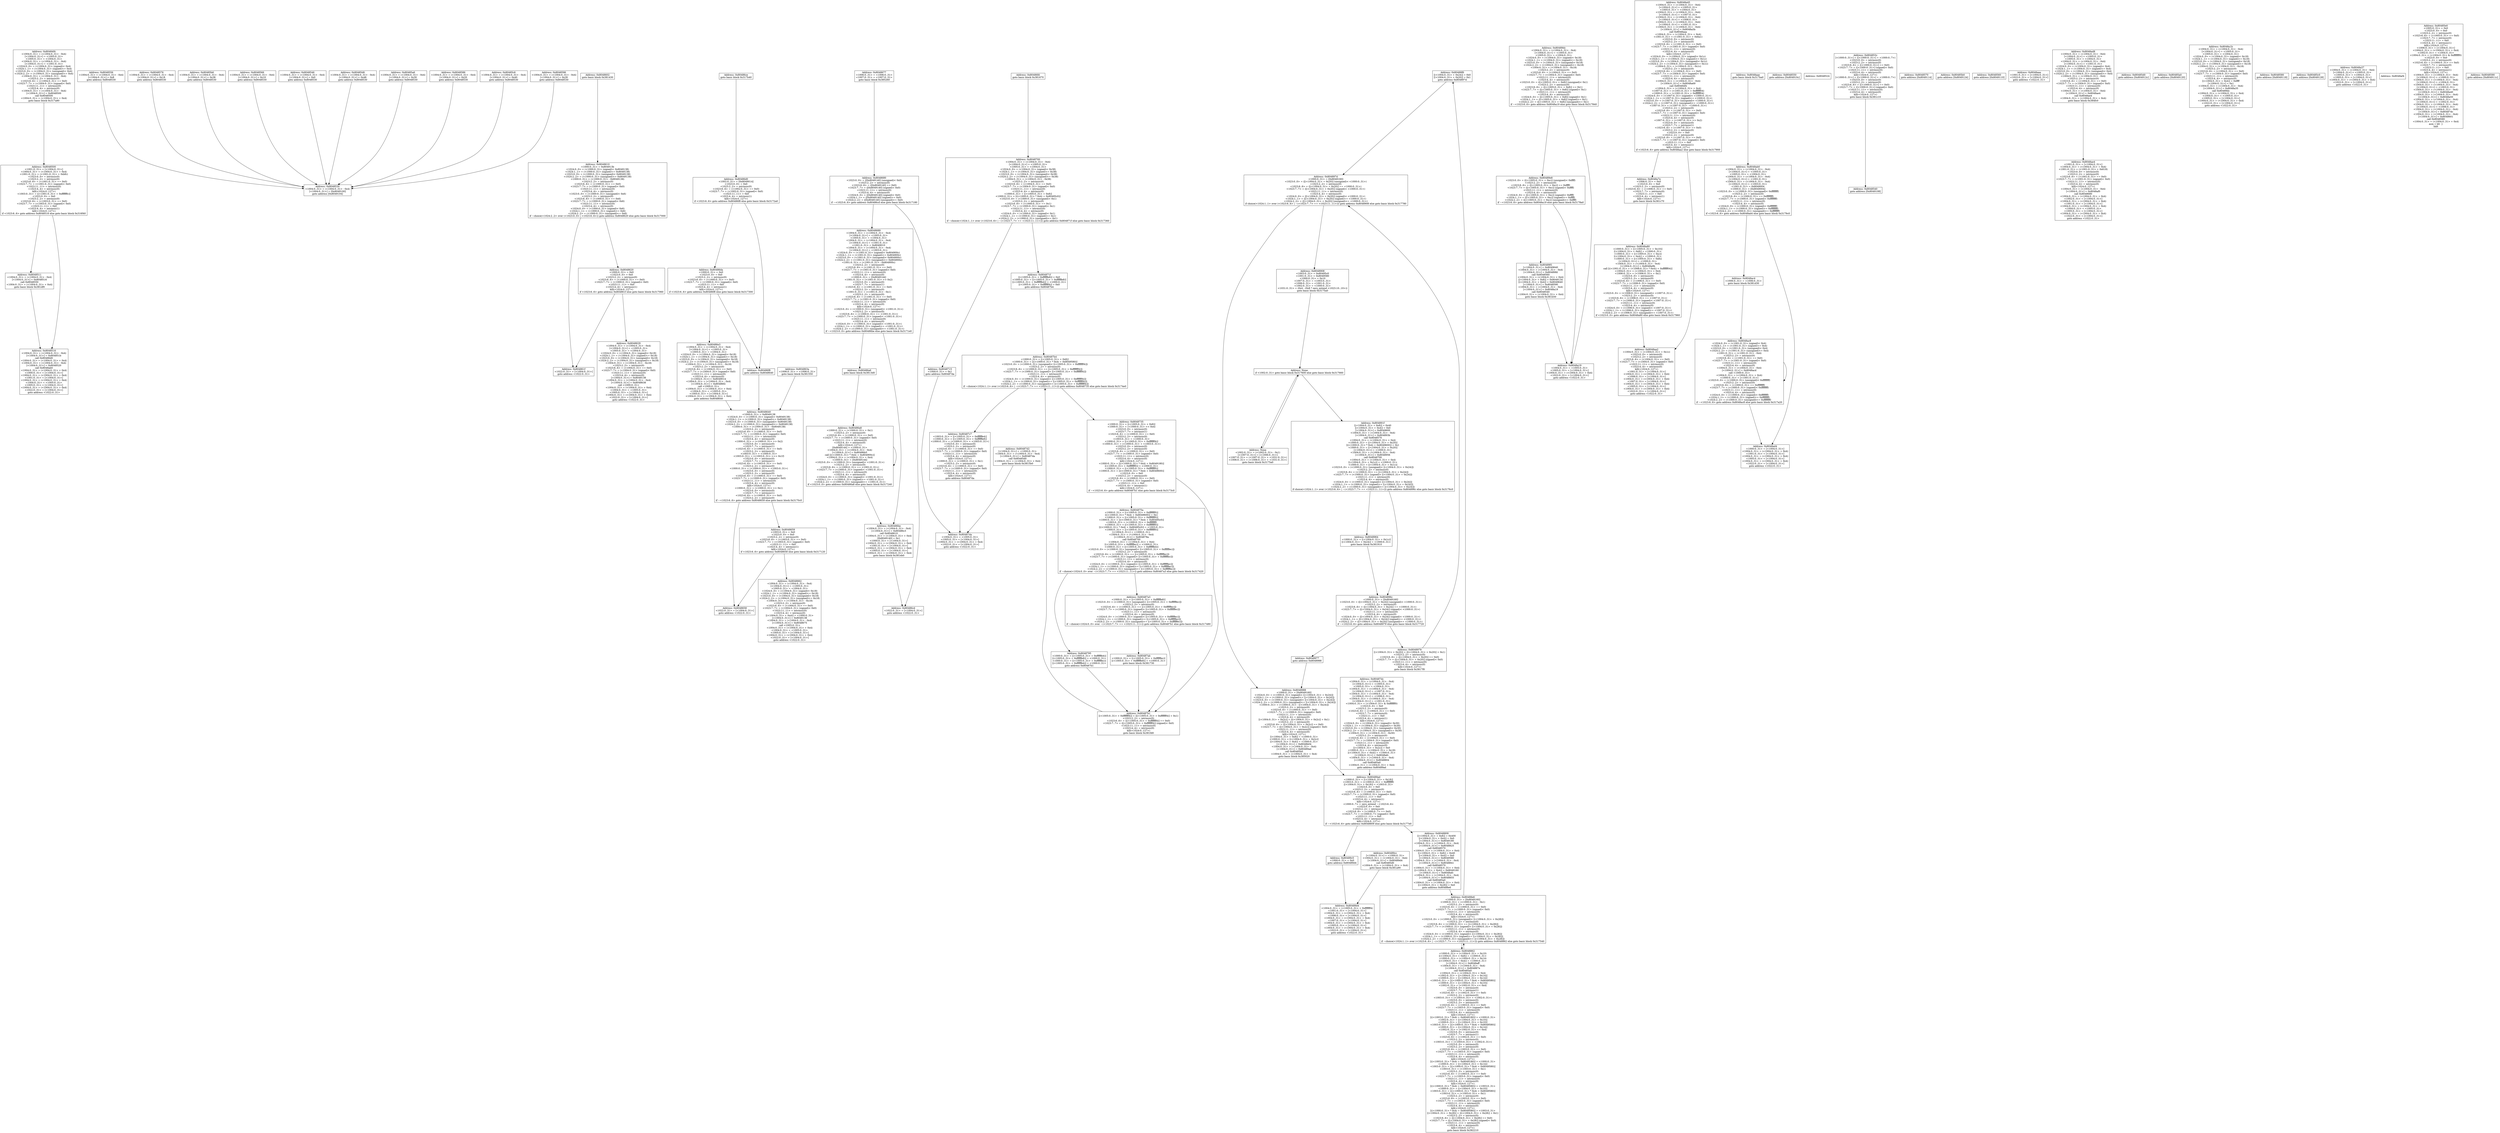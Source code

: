 digraph Program0x32ff00 {
basicBlock0x316ee0 [shape=box,label="Address: 0x80484f4\n<1004:0..31> = (<1004:0..31> - 0x4)\n[<1004:0..31>] = <1005:0..31>\n<1005:0..31> = <1004:0..31>\n<1004:0..31> = (<1004:0..31> - 0x4)\n[<1004:0..31>] = <1001:0..31>\n<1024:0..0> = (<1004:0..31> (signed)< 0x4)\n<1024:1..1> = (<1004:0..31> (signed)<= 0x4)\n<1023:0..0> = (<1004:0..31> (unsigned)< 0x4)\n<1024:2..2> = (<1004:0..31> (unsigned)<= 0x4)\n<1004:0..31> = (<1004:0..31> - 0x4)\n<1023:2..2> = intrinsic(0)\n<1023:6..6> = (<1004:0..31> == 0x0)\n<1023:7..7> = (<1004:0..31> (signed)< 0x0)\n<1023:11..11> = intrinsic(0)\n<1023:4..4> = intrinsic(0)\n<1004:0..31> = (<1004:0..31> - 0x4)\n[<1004:0..31>] = 0x8048500\ncall 0x8048500\n<1004:0..31> = (<1004:0..31> + 0x4)\ngoto basic block 0x317a80\n"];
basicBlock0x316f40 [shape=box,label="Address: 0x8048511\n<1004:0..31> = (<1004:0..31> - 0x4)\n[<1004:0..31>] = 0x8048516\ncall 0x8048550\n<1004:0..31> = (<1004:0..31> + 0x4)\ngoto basic block 0x381df0\n"];
basicBlock0x316fa0 [shape=box,label="Address: 0x8048530\n<1004:0..31> = (<1004:0..31> - 0x4)\n[<1004:0..31>] = [0x8049100]\ngoto address [0x8049104]\n"];
basicBlock0x317000 [shape=box,label="Address: 0x804861f\n<1022:0..31> = [<1004:0..31>]\ngoto address <1022:0..31>\n"];
basicBlock0x317060 [shape=box,label="Address: 0x8048629\n<1004:0..31> = (<1004:0..31> - 0x4)\n[<1004:0..31>] = <1005:0..31>\n<1005:0..31> = <1004:0..31>\n<1024:0..0> = (<1004:0..31> (signed)< 0x18)\n<1024:1..1> = (<1004:0..31> (signed)<= 0x18)\n<1023:0..0> = (<1004:0..31> (unsigned)< 0x18)\n<1024:2..2> = (<1004:0..31> (unsigned)<= 0x18)\n<1004:0..31> = (<1004:0..31> - 0x18)\n<1023:2..2> = intrinsic(0)\n<1023:6..6> = (<1004:0..31> == 0x0)\n<1023:7..7> = (<1004:0..31> (signed)< 0x0)\n<1023:11..11> = intrinsic(0)\n<1023:4..4> = intrinsic(0)\n[<1004:0..31>] = 0x8049138\n<1004:0..31> = (<1004:0..31> - 0x4)\n[<1004:0..31>] = 0x8048638\ncall <1000:0..31>\n<1004:0..31> = (<1004:0..31> + 0x4)\n<1004:0..31> = <1005:0..31>\n<1005:0..31> = [<1004:0..31>]\n<1004:0..31> = (<1004:0..31> + 0x4)\n<1022:0..31> = [<1004:0..31>]\ngoto address <1022:0..31>\n"];
basicBlock0x3170c0 [shape=box,label="Address: 0x8048658\n<1022:0..31> = [<1004:0..31>]\ngoto address <1022:0..31>\n"];
basicBlock0x317120 [shape=box,label="Address: 0x8048662\n<1004:0..31> = (<1004:0..31> - 0x4)\n[<1004:0..31>] = <1005:0..31>\n<1005:0..31> = <1004:0..31>\n<1024:0..0> = (<1004:0..31> (signed)< 0x18)\n<1024:1..1> = (<1004:0..31> (signed)<= 0x18)\n<1023:0..0> = (<1004:0..31> (unsigned)< 0x18)\n<1024:2..2> = (<1004:0..31> (unsigned)<= 0x18)\n<1004:0..31> = (<1004:0..31> - 0x18)\n<1023:2..2> = intrinsic(0)\n<1023:6..6> = (<1004:0..31> == 0x0)\n<1023:7..7> = (<1004:0..31> (signed)< 0x0)\n<1023:11..11> = intrinsic(0)\n<1023:4..4> = intrinsic(0)\n[(<1004:0..31> + 0x4)] = <1000:0..31>\n[<1004:0..31>] = 0x8049138\n<1004:0..31> = (<1004:0..31> - 0x4)\n[<1004:0..31>] = 0x8048675\ncall <1003:0..31>\n<1004:0..31> = (<1004:0..31> + 0x4)\n<1004:0..31> = <1005:0..31>\n<1005:0..31> = [<1004:0..31>]\n<1004:0..31> = (<1004:0..31> + 0x4)\n<1022:0..31> = [<1004:0..31>]\ngoto address <1022:0..31>\n"];
basicBlock0x317180 [shape=box,label="Address: 0x8048689\n<1004:0..31> = (<1004:0..31> - 0x4)\n[<1004:0..31>] = <1005:0..31>\n<1005:0..31> = <1004:0..31>\n<1004:0..31> = (<1004:0..31> - 0x4)\n[<1004:0..31>] = <1001:0..31>\n<1001:0..31> = 0x8049010\n<1004:0..31> = (<1004:0..31> - 0x4)\n[<1004:0..31>] = <1003:0..31>\n<1024:0..0> = (<1001:0..31> (signed)< 0x804900c)\n<1024:1..1> = (<1001:0..31> (signed)<= 0x804900c)\n<1023:0..0> = (<1001:0..31> (unsigned)< 0x804900c)\n<1024:2..2> = (<1001:0..31> (unsigned)<= 0x804900c)\n<1001:0..31> = (<1001:0..31> - 0x804900c)\n<1023:2..2> = intrinsic(0)\n<1023:6..6> = (<1001:0..31> == 0x0)\n<1023:7..7> = (<1001:0..31> (signed)< 0x0)\n<1023:11..11> = intrinsic(0)\n<1023:4..4> = intrinsic(0)\n<1000:0..31> = [0x8049144]\n<1001:0..31> = (<1001:0..31> >> 0x2)\n<1023:0..0> = intrinsic(0)\n<1023:7..7> = intrinsic(1)\n<1023:6..6> = (<1001:0..31> == 0x0)\n<1023:2..2> = intrinsic(0)\n<1001:0..31> = (<1001:0..31> - 0x1)\n<1023:2..2> = intrinsic(0)\n<1023:6..6> = (<1001:0..31> == 0x0)\n<1023:7..7> = (<1001:0..31> (signed)< 0x0)\n<1023:11..11> = intrinsic(0)\n<1023:4..4> = intrinsic(0)\nkill(<1024:0..127>)\n<1023:0..0> = (<1000:0..31> (unsigned)< <1001:0..31>)\n<1023:2..2> = intrinsic(0)\n<1023:6..6> = (<1000:0..31> == <1001:0..31>)\n<1023:7..7> = (<1000:0..31> (signed)< <1001:0..31>)\n<1023:11..11> = intrinsic(0)\n<1023:4..4> = intrinsic(0)\n<1024:0..0> = (<1000:0..31> (signed)< <1001:0..31>)\n<1024:1..1> = (<1000:0..31> (signed)<= <1001:0..31>)\n<1024:2..2> = (<1000:0..31> (unsigned)<= <1001:0..31>)\nif ~<1023:0..0> goto address 0x80486be else goto basic block 0x3171e0\n"];
basicBlock0x3171e0 [shape=box,label="Address: 0x80486a6\ngoto basic block 0x3813d0\n"];
basicBlock0x317240 [shape=box,label="Address: 0x80486be\n<1004:0..31> = (<1004:0..31> - 0x4)\n[<1004:0..31>] = 0x80486c3\ncall 0x8048610\n<1004:0..31> = (<1004:0..31> + 0x4)\n[0x8049140] = 0x1\n<1000:0..31> = [<1004:0..31>]\n<1004:0..31> = (<1004:0..31> + 0x4)\n<1001:0..31> = [<1004:0..31>]\n<1004:0..31> = (<1004:0..31> + 0x4)\n<1005:0..31> = [<1004:0..31>]\n<1004:0..31> = (<1004:0..31> + 0x4)\ngoto basic block 0x381eb0\n"];
basicBlock0x3172a0 [shape=box,label="Address: 0x80486da\n<1000:0..31> = 0x0\n<1023:0..0> = 0x0\n<1023:2..2> = intrinsic(0)\n<1023:6..6> = (<1000:0..31> == 0x0)\n<1023:7..7> = (<1000:0..31> (signed)< 0x0)\n<1023:11..11> = 0x0\n<1023:4..4> = intrinsic(1)\nkill(<1024:0..127>)\nif <1023:6..6> goto address 0x80486f8 else goto basic block 0x317300\n"];
basicBlock0x317300 [shape=box,label="Address: 0x80486e3\n<1004:0..31> = (<1004:0..31> - 0x4)\n[<1004:0..31>] = <1005:0..31>\n<1005:0..31> = <1004:0..31>\n<1024:0..0> = (<1004:0..31> (signed)< 0x18)\n<1024:1..1> = (<1004:0..31> (signed)<= 0x18)\n<1023:0..0> = (<1004:0..31> (unsigned)< 0x18)\n<1024:2..2> = (<1004:0..31> (unsigned)<= 0x18)\n<1004:0..31> = (<1004:0..31> - 0x18)\n<1023:2..2> = intrinsic(0)\n<1023:6..6> = (<1004:0..31> == 0x0)\n<1023:7..7> = (<1004:0..31> (signed)< 0x0)\n<1023:11..11> = intrinsic(0)\n<1023:4..4> = intrinsic(0)\n[<1004:0..31>] = 0x8049014\n<1004:0..31> = (<1004:0..31> - 0x4)\n[<1004:0..31>] = 0x80486f2\ncall <1000:0..31>\n<1004:0..31> = (<1004:0..31> + 0x4)\n<1004:0..31> = <1005:0..31>\n<1005:0..31> = [<1004:0..31>]\n<1004:0..31> = (<1004:0..31> + 0x4)\ngoto address 0x8048640\n"];
basicBlock0x317360 [shape=box,label="Address: 0x8048715\n<1000:0..31> = 0x1\ngoto address 0x80487da\n"];
basicBlock0x3173c0 [shape=box,label="Address: 0x804875a\n<1000:0..31> = [(<1005:0..31> + 0xfffffff0)]\n[((<1000:0..31> * 0x4) + 0x8049600)] = 0x1\n<1000:0..31> = [(<1005:0..31> + 0xfffffff0)]\n<1000:0..31> = [((<1000:0..31> * 0x4) + 0x80495c0)]\n<1003:0..31> = (<1000:0..31> + 0xffffffff)\n<1000:0..31> = [(<1005:0..31> + 0xfffffff0)]\n[((<1000:0..31> * 0x4) + 0x80495c0)] = <1003:0..31>\n<1000:0..31> = [(<1005:0..31> + 0xfffffff0)]\n[<1004:0..31>] = <1000:0..31>\n<1004:0..31> = (<1004:0..31> - 0x4)\n[<1004:0..31>] = 0x804878a\ncall 0x8048700\n<1004:0..31> = (<1004:0..31> + 0x4)\n[(<1005:0..31> + 0xffffffec)] = <1000:0..31>\n<1000:0..31> = [(<1005:0..31> + 0xffffffe4)]\n<1023:0..0> = (<1000:0..31> (unsigned)< [(<1005:0..31> + 0xffffffec)])\n<1023:2..2> = intrinsic(0)\n<1023:6..6> = (<1000:0..31> == [(<1005:0..31> + 0xffffffec)])\n<1023:7..7> = (<1000:0..31> (signed)< [(<1005:0..31> + 0xffffffec)])\n<1023:11..11> = intrinsic(0)\n<1023:4..4> = intrinsic(0)\n<1024:0..0> = (<1000:0..31> (signed)< [(<1005:0..31> + 0xffffffec)])\n<1024:1..1> = (<1000:0..31> (signed)<= [(<1005:0..31> + 0xffffffec)])\n<1024:2..2> = (<1000:0..31> (unsigned)<= [(<1005:0..31> + 0xffffffec)])\nif ~choice(<1024:0..0> over ~(<1023:7..7> == <1023:11..11>)) goto address 0x80487a3 else goto basic block 0x317420\n"];
basicBlock0x317420 [shape=box,label="Address: 0x8048795\n<1000:0..31> = [(<1005:0..31> + 0xffffffe4)]\n[(<1005:0..31> + 0xffffffe8)] = <1000:0..31>\n<1000:0..31> = [(<1005:0..31> + 0xffffffec)]\n[(<1005:0..31> + 0xffffffe4)] = <1000:0..31>\ngoto address 0x80487b1\n"];
basicBlock0x317480 [shape=box,label="Address: 0x80487ab\n<1000:0..31> = [(<1005:0..31> + 0xffffffec)]\n[(<1005:0..31> + 0xffffffe8)] = <1000:0..31>\ngoto basic block 0x381730\n"];
basicBlock0x3174e0 [shape=box,label="Address: 0x80487c7\n<1003:0..31> = [(<1005:0..31> + 0xffffffe4)]\n<1000:0..31> = [(<1005:0..31> + 0xffffffe8)]\n<1000:0..31> = (<1000:0..31> + <1003:0..31>)\n<1023:0..0> = intrinsic(0)\n<1023:2..2> = intrinsic(0)\n<1023:6..6> = (<1000:0..31> == 0x0)\n<1023:7..7> = (<1000:0..31> (signed)< 0x0)\n<1023:11..11> = intrinsic(0)\n<1023:4..4> = intrinsic(0)\nkill(<1024:0..127>)\n<1000:0..31> = (<1000:0..31> + 0x1)\n<1023:2..2> = intrinsic(0)\n<1023:6..6> = (<1000:0..31> == 0x0)\n<1023:7..7> = (<1000:0..31> (signed)< 0x0)\n<1023:11..11> = intrinsic(0)\n<1023:4..4> = intrinsic(0)\nkill(<1024:0..127>)\ngoto address 0x80487da\n"];
basicBlock0x317540 [shape=box,label="Address: 0x80488f6\n[(<1004:0..31> + 0x24)] = 0x0\n[(<1004:0..31> + 0x20)] = 0x1\ngoto address 0x804897d\n"];
basicBlock0x3175a0 [shape=box,label="Address: None\nif <1002:0..31> goto basic block 0x317600 else goto basic block 0x317660\n"];
basicBlock0x317600 [shape=box,label="Address: None\n<1002:0..31> = (<1002:0..31> - 0x1)\n[<1007:0..31>] = [<1006:0..31>]\n<1007:0..31> = (<1007:0..31> + <1031:0..31>)\n<1006:0..31> = (<1006:0..31> + <1031:0..31>)\ngoto basic block 0x3175a0\n"];
basicBlock0x317660 [shape=box,label="Address: 0x804891f\n[(<1004:0..31> + 0x8)] = 0x40\n[(<1004:0..31> + 0x4)] = 0x0\n[<1004:0..31>] = 0x8049600\n<1004:0..31> = (<1004:0..31> - 0x4)\n[<1004:0..31>] = 0x804893b\ncall 0x8048570\n<1004:0..31> = (<1004:0..31> + 0x4)\n<1000:0..31> = [(<1004:0..31> + 0x20)]\n[((<1000:0..31> * 0x4) + 0x8049600)] = 0x1\n<1000:0..31> = [(<1004:0..31> + 0x20)]\n[<1004:0..31>] = <1000:0..31>\n<1004:0..31> = (<1004:0..31> - 0x4)\n[<1004:0..31>] = 0x8048956\ncall 0x8048700\n<1004:0..31> = (<1004:0..31> + 0x4)\n[(<1004:0..31> + 0x1c)] = <1000:0..31>\n<1000:0..31> = [(<1004:0..31> + 0x1c)]\n<1023:0..0> = (<1000:0..31> (unsigned)< [(<1004:0..31> + 0x24)])\n<1023:2..2> = intrinsic(0)\n<1023:6..6> = (<1000:0..31> == [(<1004:0..31> + 0x24)])\n<1023:7..7> = (<1000:0..31> (signed)< [(<1004:0..31> + 0x24)])\n<1023:11..11> = intrinsic(0)\n<1023:4..4> = intrinsic(0)\n<1024:0..0> = (<1000:0..31> (signed)< [(<1004:0..31> + 0x24)])\n<1024:1..1> = (<1000:0..31> (signed)<= [(<1004:0..31> + 0x24)])\n<1024:2..2> = (<1000:0..31> (unsigned)<= [(<1004:0..31> + 0x24)])\nif choice(<1024:1..1> over (<1023:6..6> | ~(<1023:7..7> == <1023:11..11>))) goto address 0x804896c else goto basic block 0x3176c0\n"];
basicBlock0x3176c0 [shape=box,label="Address: 0x8048964\n<1000:0..31> = [(<1004:0..31> + 0x1c)]\n[(<1004:0..31> + 0x24)] = <1000:0..31>\ngoto basic block 0x381910\n"];
basicBlock0x317720 [shape=box,label="Address: 0x8048977\ngoto address 0x8048988\n"];
basicBlock0x317780 [shape=box,label="Address: 0x8048988\n<1000:0..31> = [0x8049160]\n<1024:0..0> = (<1000:0..31> (signed)< [(<1004:0..31> + 0x24)])\n<1024:1..1> = (<1000:0..31> (signed)<= [(<1004:0..31> + 0x24)])\n<1023:0..0> = (<1000:0..31> (unsigned)< [(<1004:0..31> + 0x24)])\n<1024:2..2> = (<1000:0..31> (unsigned)<= [(<1004:0..31> + 0x24)])\n<1000:0..31> = (<1000:0..31> - [(<1004:0..31> + 0x24)])\n<1023:2..2> = intrinsic(0)\n<1023:6..6> = (<1000:0..31> == 0x0)\n<1023:7..7> = (<1000:0..31> (signed)< 0x0)\n<1023:11..11> = intrinsic(0)\n<1023:4..4> = intrinsic(0)\n[(<1004:0..31> + 0x2c)] = ([(<1004:0..31> + 0x2c)] + 0x1)\n<1023:2..2> = intrinsic(0)\n<1023:6..6> = ([(<1004:0..31> + 0x2c)] == 0x0)\n<1023:7..7> = ([(<1004:0..31> + 0x2c)] (signed)< 0x0)\n<1023:11..11> = intrinsic(0)\n<1023:4..4> = intrinsic(0)\nkill(<1024:0..127>)\n[(<1004:0..31> + 0x8)] = <1000:0..31>\n<1000:0..31> = [(<1004:0..31> + 0x2c)]\n[(<1004:0..31> + 0x4)] = <1000:0..31>\n[<1004:0..31>] = 0x8048b04\n<1004:0..31> = (<1004:0..31> - 0x4)\n[<1004:0..31>] = 0x80489ad\ncall 0x80485b0\n<1004:0..31> = (<1004:0..31> + 0x4)\ngoto basic block 0x385020\n"];
basicBlock0x3177e0 [shape=box,label="Address: 0x80489c5\n<1000:0..31> = 0x0\ngoto address 0x80489d4\n"];
basicBlock0x317840 [shape=box,label="Address: 0x80489e8\n<1023:0..0> = ([(<1005:0..31> + 0xc)] (unsigned)< 0xffff)\n<1023:2..2> = intrinsic(0)\n<1023:6..6> = ([(<1005:0..31> + 0xc)] == 0xffff)\n<1023:7..7> = ([(<1005:0..31> + 0xc)] (signed)< 0xffff)\n<1023:11..11> = intrinsic(0)\n<1023:4..4> = intrinsic(0)\n<1024:0..0> = ([(<1005:0..31> + 0xc)] (signed)< 0xffff)\n<1024:1..1> = ([(<1005:0..31> + 0xc)] (signed)<= 0xffff)\n<1024:2..2> = ([(<1005:0..31> + 0xc)] (unsigned)<= 0xffff)\nif ~<1023:6..6> goto address 0x8048a19 else goto basic block 0x3178a0\n"];
basicBlock0x3178a0 [shape=box,label="Address: 0x80489f1\n[<1004:0..31>] = 0x8049640\n<1004:0..31> = (<1004:0..31> - 0x4)\n[<1004:0..31>] = 0x80489fd\ncall 0x8048560\n<1004:0..31> = (<1004:0..31> + 0x4)\n[(<1004:0..31> + 0x8)] = 0x8049134\n[(<1004:0..31> + 0x4)] = 0x8049640\n[<1004:0..31>] = 0x8048590\n<1004:0..31> = (<1004:0..31> - 0x4)\n[<1004:0..31>] = 0x8048a19\ncall 0x8048540\n<1004:0..31> = (<1004:0..31> + 0x4)\ngoto basic block 0x381b50\n"];
basicBlock0x317900 [shape=box,label="Address: 0x8048a7e\n<1006:0..31> = 0x0\n<1023:0..0> = 0x0\n<1023:2..2> = intrinsic(0)\n<1023:6..6> = (<1006:0..31> == 0x0)\n<1023:7..7> = intrinsic(0)\n<1023:11..11> = 0x0\n<1023:4..4> = intrinsic(1)\nkill(<1024:0..127>)\ngoto basic block 0x381c70\n"];
basicBlock0x317960 [shape=box,label="Address: 0x8048aa2\n<1004:0..31> = (<1004:0..31> + 0x1c)\n<1023:0..0> = intrinsic(0)\n<1023:2..2> = intrinsic(0)\n<1023:6..6> = (<1004:0..31> == 0x0)\n<1023:7..7> = (<1004:0..31> (signed)< 0x0)\n<1023:11..11> = intrinsic(0)\n<1023:4..4> = intrinsic(0)\nkill(<1024:0..127>)\n<1001:0..31> = [<1004:0..31>]\n<1004:0..31> = (<1004:0..31> + 0x4)\n<1006:0..31> = [<1004:0..31>]\n<1004:0..31> = (<1004:0..31> + 0x4)\n<1007:0..31> = [<1004:0..31>]\n<1004:0..31> = (<1004:0..31> + 0x4)\n<1005:0..31> = [<1004:0..31>]\n<1004:0..31> = (<1004:0..31> + 0x4)\n<1022:0..31> = [<1004:0..31>]\ngoto address <1022:0..31>\n"];
basicBlock0x3179c0 [shape=box,label="Address: 0x8048ac4\n<1006:0..31> = <1006:0..31>\ngoto basic block 0x381d30\n"];
basicBlock0x317a20 [shape=box,label="Address: 0x8048ad4\n<1000:0..31> = [<1004:0..31>]\n<1004:0..31> = (<1004:0..31> + 0x4)\n<1001:0..31> = [<1004:0..31>]\n<1004:0..31> = (<1004:0..31> + 0x4)\n<1005:0..31> = [<1004:0..31>]\n<1004:0..31> = (<1004:0..31> + 0x4)\n<1022:0..31> = [<1004:0..31>]\ngoto address <1022:0..31>\n"];
basicBlock0x317a80 [shape=box,label="Address: 0x8048500\n<1001:0..31> = [<1004:0..31>]\n<1004:0..31> = (<1004:0..31> + 0x4)\n<1001:0..31> = (<1001:0..31> + 0xbfc)\n<1023:0..0> = intrinsic(0)\n<1023:2..2> = intrinsic(0)\n<1023:6..6> = (<1001:0..31> == 0x0)\n<1023:7..7> = (<1001:0..31> (signed)< 0x0)\n<1023:11..11> = intrinsic(0)\n<1023:4..4> = intrinsic(0)\nkill(<1024:0..127>)\n<1003:0..31> = [(<1001:0..31> + 0xfffffffc)]\n<1023:0..0> = 0x0\n<1023:2..2> = intrinsic(0)\n<1023:6..6> = (<1003:0..31> == 0x0)\n<1023:7..7> = (<1003:0..31> (signed)< 0x0)\n<1023:11..11> = 0x0\n<1023:4..4> = intrinsic(1)\nkill(<1024:0..127>)\nif <1023:6..6> goto address 0x8048516 else goto basic block 0x316f40\n"];
basicBlock0x317ae0 [shape=box,label="Address: 0x8048550\ngoto address [0x804910c]\n"];
basicBlock0x317b40 [shape=box,label="Address: 0x80486d0\n<1002:0..31> = [0x8049014]\n<1023:0..0> = 0x0\n<1023:2..2> = intrinsic(0)\n<1023:6..6> = (<1002:0..31> == 0x0)\n<1023:7..7> = (<1002:0..31> (signed)< 0x0)\n<1023:11..11> = 0x0\n<1023:4..4> = intrinsic(1)\nkill(<1024:0..127>)\nif <1023:6..6> goto address 0x80486f8 else goto basic block 0x3172a0\n"];
basicBlock0x317ba0 [shape=box,label="Address: 0x8048ab0\n<1004:0..31> = (<1004:0..31> - 0x4)\n[<1004:0..31>] = <1005:0..31>\n<1005:0..31> = <1004:0..31>\n<1004:0..31> = (<1004:0..31> - 0x4)\n[<1004:0..31>] = <1001:0..31>\n<1004:0..31> = (<1004:0..31> - 0x4)\n[<1004:0..31>] = <1003:0..31>\n<1001:0..31> = 0x8049004\n<1000:0..31> = [0x8049004]\n<1023:0..0> = (<1000:0..31> (unsigned)< 0xffffffff)\n<1023:2..2> = intrinsic(0)\n<1023:6..6> = (<1000:0..31> == 0xffffffff)\n<1023:7..7> = (<1000:0..31> (signed)< 0xffffffff)\n<1023:11..11> = intrinsic(0)\n<1023:4..4> = intrinsic(0)\n<1024:0..0> = (<1000:0..31> (signed)< 0xffffffff)\n<1024:1..1> = (<1000:0..31> (signed)<= 0xffffffff)\n<1024:2..2> = (<1000:0..31> (unsigned)<= 0xffffffff)\nif <1023:6..6> goto address 0x8048ad4 else goto basic block 0x3179c0\n"];
basicBlock0x317c00 [shape=box,label="Address: 0x8048524\n"];
basicBlock0x317c60 [shape=box,label="Address: 0x804853c\n[<1000:0..31>] = ([<1000:0..31>] + <1000:0..7>)\n<1023:0..0> = intrinsic(0)\n<1023:2..2> = intrinsic(0)\n<1023:6..6> = ([<1000:0..31>] == 0x0)\n<1023:7..7> = ([<1000:0..31>] (signed)< 0x0)\n<1023:11..11> = intrinsic(0)\n<1023:4..4> = intrinsic(0)\nkill(<1024:0..127>)\n[<1000:0..31>] = ([<1000:0..31>] + <1000:0..7>)\n<1023:0..0> = intrinsic(0)\n<1023:2..2> = intrinsic(0)\n<1023:6..6> = ([<1000:0..31>] == 0x0)\n<1023:7..7> = ([<1000:0..31>] (signed)< 0x0)\n<1023:11..11> = intrinsic(0)\n<1023:4..4> = intrinsic(0)\nkill(<1024:0..127>)\ngoto basic block 0x381c10\n"];
basicBlock0x317cc0 [shape=box,label="Address: 0x8048620\n<1000:0..31> = 0x0\n<1023:0..0> = 0x0\n<1023:2..2> = intrinsic(0)\n<1023:6..6> = (<1000:0..31> == 0x0)\n<1023:7..7> = (<1000:0..31> (signed)< 0x0)\n<1023:11..11> = 0x0\n<1023:4..4> = intrinsic(1)\nkill(<1024:0..127>)\nif <1023:6..6> goto address 0x804861f else goto basic block 0x317060\n"];
basicBlock0x317d20 [shape=box,label="Address: 0x804863a\n<1006:0..31> = <1006:0..31>\ngoto basic block 0x381550\n"];
basicBlock0x317d80 [shape=box,label="Address: 0x8048659\n<1003:0..31> = 0x0\n<1023:0..0> = 0x0\n<1023:2..2> = intrinsic(0)\n<1023:6..6> = (<1003:0..31> == 0x0)\n<1023:7..7> = (<1003:0..31> (signed)< 0x0)\n<1023:11..11> = 0x0\n<1023:4..4> = intrinsic(1)\nkill(<1024:0..127>)\nif <1023:6..6> goto address 0x8048658 else goto basic block 0x317120\n"];
basicBlock0x381370 [shape=box,label="Address: 0x8048677\n<1006:0..31> = <1006:0..31>\n<1007:0..31> = <1007:0..31>\ngoto basic block 0x385260\n"];
basicBlock0x3813d0 [shape=box,label="Address: 0x80486a8\n<1000:0..31> = (<1000:0..31> + 0x1)\n<1023:2..2> = intrinsic(0)\n<1023:6..6> = (<1000:0..31> == 0x0)\n<1023:7..7> = (<1000:0..31> (signed)< 0x0)\n<1023:11..11> = intrinsic(0)\n<1023:4..4> = intrinsic(0)\nkill(<1024:0..127>)\n[0x8049144] = <1000:0..31>\n<1004:0..31> = (<1004:0..31> - 0x4)\n[<1004:0..31>] = 0x80486b5\ncall [((<1000:0..31> * 0x4) + 0x804900c)]\n<1004:0..31> = (<1004:0..31> + 0x4)\n<1000:0..31> = [0x8049144]\n<1023:0..0> = (<1000:0..31> (unsigned)< <1001:0..31>)\n<1023:2..2> = intrinsic(0)\n<1023:6..6> = (<1000:0..31> == <1001:0..31>)\n<1023:7..7> = (<1000:0..31> (signed)< <1001:0..31>)\n<1023:11..11> = intrinsic(0)\n<1023:4..4> = intrinsic(0)\n<1024:0..0> = (<1000:0..31> (signed)< <1001:0..31>)\n<1024:1..1> = (<1000:0..31> (signed)<= <1001:0..31>)\n<1024:2..2> = (<1000:0..31> (unsigned)<= <1001:0..31>)\nif <1023:0..0> goto address 0x80486a8 else goto basic block 0x317240\n"];
basicBlock0x381430 [shape=box,label="Address: 0x8048610\n<1000:0..31> = 0x804913b\n<1024:0..0> = (<1000:0..31> (signed)< 0x8049138)\n<1024:1..1> = (<1000:0..31> (signed)<= 0x8049138)\n<1023:0..0> = (<1000:0..31> (unsigned)< 0x8049138)\n<1024:2..2> = (<1000:0..31> (unsigned)<= 0x8049138)\n<1000:0..31> = (<1000:0..31> - 0x8049138)\n<1023:2..2> = intrinsic(0)\n<1023:6..6> = (<1000:0..31> == 0x0)\n<1023:7..7> = (<1000:0..31> (signed)< 0x0)\n<1023:11..11> = intrinsic(0)\n<1023:4..4> = intrinsic(0)\n<1023:0..0> = (<1000:0..31> (unsigned)< 0x6)\n<1023:2..2> = intrinsic(0)\n<1023:6..6> = (<1000:0..31> == 0x6)\n<1023:7..7> = (<1000:0..31> (signed)< 0x6)\n<1023:11..11> = intrinsic(0)\n<1023:4..4> = intrinsic(0)\n<1024:0..0> = (<1000:0..31> (signed)< 0x6)\n<1024:1..1> = (<1000:0..31> (signed)<= 0x6)\n<1024:2..2> = (<1000:0..31> (unsigned)<= 0x6)\nif ~choice(<1024:2..2> over (<1023:0..0> | <1023:6..6>)) goto address 0x8048620 else goto basic block 0x317000\n"];
basicBlock0x381490 [shape=box,label="Address: 0x80486ce\ngoto basic block 0x317b40\n"];
basicBlock0x3814f0 [shape=box,label="Address: 0x80486f8\ngoto address 0x8048640\n"];
basicBlock0x381550 [shape=box,label="Address: 0x8048640\n<1000:0..31> = 0x8049138\n<1024:0..0> = (<1000:0..31> (signed)< 0x8049138)\n<1024:1..1> = (<1000:0..31> (signed)<= 0x8049138)\n<1023:0..0> = (<1000:0..31> (unsigned)< 0x8049138)\n<1024:2..2> = (<1000:0..31> (unsigned)<= 0x8049138)\n<1000:0..31> = (<1000:0..31> - 0x8049138)\n<1023:2..2> = intrinsic(0)\n<1023:6..6> = (<1000:0..31> == 0x0)\n<1023:7..7> = (<1000:0..31> (signed)< 0x0)\n<1023:11..11> = intrinsic(0)\n<1023:4..4> = intrinsic(0)\n<1000:0..31> = (<1000:0..31> >> 0x2)\n<1023:0..0> = intrinsic(0)\n<1023:7..7> = intrinsic(1)\n<1023:6..6> = (<1000:0..31> == 0x0)\n<1023:2..2> = intrinsic(0)\n<1003:0..31> = <1000:0..31>\n<1003:0..31> = (<1003:0..31> >>> 0x1f)\n<1023:0..0> = intrinsic(0)\n<1023:7..7> = intrinsic(1)\n<1023:6..6> = (<1003:0..31> == 0x0)\n<1023:2..2> = intrinsic(0)\n<1000:0..31> = (<1000:0..31> + <1003:0..31>)\n<1023:0..0> = intrinsic(0)\n<1023:2..2> = intrinsic(0)\n<1023:6..6> = (<1000:0..31> == 0x0)\n<1023:7..7> = (<1000:0..31> (signed)< 0x0)\n<1023:11..11> = intrinsic(0)\n<1023:4..4> = intrinsic(0)\nkill(<1024:0..127>)\n<1000:0..31> = (<1000:0..31> >> 0x1)\n<1023:0..0> = intrinsic(0)\n<1023:7..7> = intrinsic(1)\n<1023:6..6> = (<1000:0..31> == 0x0)\n<1023:2..2> = intrinsic(0)\nif ~<1023:6..6> goto address 0x8048659 else goto basic block 0x3170c0\n"];
basicBlock0x3815b0 [shape=box,label="Address: 0x80487da\n<1004:0..31> = <1005:0..31>\n<1005:0..31> = [<1004:0..31>]\n<1004:0..31> = (<1004:0..31> + 0x4)\n<1022:0..31> = [<1004:0..31>]\ngoto address <1022:0..31>\n"];
basicBlock0x381610 [shape=box,label="Address: 0x804871f\n[(<1005:0..31> + 0xffffffe8)] = 0x0\n<1000:0..31> = [(<1005:0..31> + 0xffffffe8)]\n[(<1005:0..31> + 0xffffffe4)] = <1000:0..31>\n[(<1005:0..31> + 0xfffffff4)] = 0x0\ngoto address 0x80487b4\n"];
basicBlock0x381670 [shape=box,label="Address: 0x8048700\n<1004:0..31> = (<1004:0..31> - 0x4)\n[<1004:0..31>] = <1005:0..31>\n<1005:0..31> = <1004:0..31>\n<1024:0..0> = (<1004:0..31> (signed)< 0x38)\n<1024:1..1> = (<1004:0..31> (signed)<= 0x38)\n<1023:0..0> = (<1004:0..31> (unsigned)< 0x38)\n<1024:2..2> = (<1004:0..31> (unsigned)<= 0x38)\n<1004:0..31> = (<1004:0..31> - 0x38)\n<1023:2..2> = intrinsic(0)\n<1023:6..6> = (<1004:0..31> == 0x0)\n<1023:7..7> = (<1004:0..31> (signed)< 0x0)\n<1023:11..11> = intrinsic(0)\n<1023:4..4> = intrinsic(0)\n<1000:0..31> = [(<1005:0..31> + 0x8)]\n<1000:0..31> = [((<1000:0..31> * 0x4) + 0x80495c0)]\n<1023:0..0> = (<1000:0..31> (unsigned)< 0x1)\n<1023:2..2> = intrinsic(0)\n<1023:6..6> = (<1000:0..31> == 0x1)\n<1023:7..7> = (<1000:0..31> (signed)< 0x1)\n<1023:11..11> = intrinsic(0)\n<1023:4..4> = intrinsic(0)\n<1024:0..0> = (<1000:0..31> (signed)< 0x1)\n<1024:1..1> = (<1000:0..31> (signed)<= 0x1)\n<1024:2..2> = (<1000:0..31> (unsigned)<= 0x1)\nif ~choice(<1024:1..1> over (<1023:6..6> | ~(<1023:7..7> == <1023:11..11>))) goto address 0x804871f else goto basic block 0x317360\n"];
basicBlock0x3816d0 [shape=box,label="Address: 0x80487a3\n<1000:0..31> = [(<1005:0..31> + 0xffffffe8)]\n<1023:0..0> = (<1000:0..31> (unsigned)< [(<1005:0..31> + 0xffffffec)])\n<1023:2..2> = intrinsic(0)\n<1023:6..6> = (<1000:0..31> == [(<1005:0..31> + 0xffffffec)])\n<1023:7..7> = (<1000:0..31> (signed)< [(<1005:0..31> + 0xffffffec)])\n<1023:11..11> = intrinsic(0)\n<1023:4..4> = intrinsic(0)\n<1024:0..0> = (<1000:0..31> (signed)< [(<1005:0..31> + 0xffffffec)])\n<1024:1..1> = (<1000:0..31> (signed)<= [(<1005:0..31> + 0xffffffec)])\n<1024:2..2> = (<1000:0..31> (unsigned)<= [(<1005:0..31> + 0xffffffec)])\nif ~choice(<1024:0..0> over ~(<1023:7..7> == <1023:11..11>)) goto address 0x80487b1 else goto basic block 0x317480\n"];
basicBlock0x381730 [shape=box,label="Address: 0x80487b1\n[(<1005:0..31> + 0xfffffff4)] = ([(<1005:0..31> + 0xfffffff4)] + 0x1)\n<1023:2..2> = intrinsic(0)\n<1023:6..6> = ([(<1005:0..31> + 0xfffffff4)] == 0x0)\n<1023:7..7> = ([(<1005:0..31> + 0xfffffff4)] (signed)< 0x0)\n<1023:11..11> = intrinsic(0)\n<1023:4..4> = intrinsic(0)\nkill(<1024:0..127>)\ngoto basic block 0x381fd0\n"];
basicBlock0x381790 [shape=box,label="Address: 0x80487d2\n[<1004:0..31>] = <1000:0..31>\n<1004:0..31> = (<1004:0..31> - 0x4)\n[<1004:0..31>] = 0x80487da\ncall 0x80485d0\n<1004:0..31> = (<1004:0..31> + 0x4)\ngoto basic block 0x3815b0\n"];
basicBlock0x3817f0 [shape=box,label="Address: 0x804897d\n<1000:0..31> = [0x8049160]\n<1023:0..0> = ([(<1004:0..31> + 0x20)] (unsigned)< <1000:0..31>)\n<1023:2..2> = intrinsic(0)\n<1023:6..6> = ([(<1004:0..31> + 0x20)] == <1000:0..31>)\n<1023:7..7> = ([(<1004:0..31> + 0x20)] (signed)< <1000:0..31>)\n<1023:11..11> = intrinsic(0)\n<1023:4..4> = intrinsic(0)\n<1024:0..0> = ([(<1004:0..31> + 0x20)] (signed)< <1000:0..31>)\n<1024:1..1> = ([(<1004:0..31> + 0x20)] (signed)<= <1000:0..31>)\n<1024:2..2> = ([(<1004:0..31> + 0x20)] (unsigned)<= <1000:0..31>)\nif choice(<1024:1..1> over (<1023:6..6> | ~(<1023:7..7> == <1023:11..11>))) goto address 0x8048908 else goto basic block 0x317780\n"];
basicBlock0x381850 [shape=box,label="Address: 0x8048908\n<1003:0..31> = 0x80495c0\n<1001:0..31> = 0x8049580\n<1000:0..31> = 0x10\n<1007:0..31> = <1003:0..31>\n<1006:0..31> = <1001:0..31>\n<1002:0..31> = <1000:0..31>\n<1031:0..31> = (0x4 - (0x8 * zero_extend <1023:10..10>))\ngoto basic block 0x3175a0\n"];
basicBlock0x3818b0 [shape=box,label="Address: 0x8048570\ngoto address [0x8049114]\n"];
basicBlock0x381910 [shape=box,label="Address: 0x804896c\n<1000:0..31> = [0x8049160]\n<1023:0..0> = ([(<1004:0..31> + 0x24)] (unsigned)< <1000:0..31>)\n<1023:2..2> = intrinsic(0)\n<1023:6..6> = ([(<1004:0..31> + 0x24)] == <1000:0..31>)\n<1023:7..7> = ([(<1004:0..31> + 0x24)] (signed)< <1000:0..31>)\n<1023:11..11> = intrinsic(0)\n<1023:4..4> = intrinsic(0)\n<1024:0..0> = ([(<1004:0..31> + 0x24)] (signed)< <1000:0..31>)\n<1024:1..1> = ([(<1004:0..31> + 0x24)] (signed)<= <1000:0..31>)\n<1024:2..2> = ([(<1004:0..31> + 0x24)] (unsigned)<= <1000:0..31>)\nif ~<1023:6..6> goto address 0x8048979 else goto basic block 0x317720\n"];
basicBlock0x381970 [shape=box,label="Address: 0x8048979\n[(<1004:0..31> + 0x20)] = ([(<1004:0..31> + 0x20)] + 0x1)\n<1023:2..2> = intrinsic(0)\n<1023:6..6> = ([(<1004:0..31> + 0x20)] == 0x0)\n<1023:7..7> = ([(<1004:0..31> + 0x20)] (signed)< 0x0)\n<1023:11..11> = intrinsic(0)\n<1023:4..4> = intrinsic(0)\nkill(<1024:0..127>)\ngoto basic block 0x3817f0\n"];
basicBlock0x3819d0 [shape=box,label="Address: 0x80485b0\ngoto address [0x8049124]\n"];
basicBlock0x381a30 [shape=box,label="Address: 0x8048809\n[(<1004:0..31> + 0x8)] = 0x400\n[(<1004:0..31> + 0x4)] = 0x0\n[<1004:0..31>] = 0x8049180\n<1004:0..31> = (<1004:0..31> - 0x4)\n[<1004:0..31>] = 0x8048825\ncall 0x8048570\n<1004:0..31> = (<1004:0..31> + 0x4)\n[(<1004:0..31> + 0x8)] = 0x40\n[(<1004:0..31> + 0x4)] = 0x0\n[<1004:0..31>] = 0x8049580\n<1004:0..31> = (<1004:0..31> - 0x4)\n[<1004:0..31>] = 0x8048841\ncall 0x8048570\n<1004:0..31> = (<1004:0..31> + 0x4)\n[(<1004:0..31> + 0x4)] = 0x8049160\n[<1004:0..31>] = 0x8048afc\n<1004:0..31> = (<1004:0..31> - 0x4)\n[<1004:0..31>] = 0x8048855\ncall 0x80485a0\n<1004:0..31> = (<1004:0..31> + 0x4)\n[(<1004:0..31> + 0x28)] = 0x0\ngoto address 0x80488e6\n"];
basicBlock0x381a90 [shape=box,label="Address: 0x80489d4\n<1004:0..31> = (<1005:0..31> + 0xfffffff4)\n<1001:0..31> = [<1004:0..31>]\n<1004:0..31> = (<1004:0..31> + 0x4)\n<1006:0..31> = [<1004:0..31>]\n<1004:0..31> = (<1004:0..31> + 0x4)\n<1007:0..31> = [<1004:0..31>]\n<1004:0..31> = (<1004:0..31> + 0x4)\n<1005:0..31> = [<1004:0..31>]\n<1004:0..31> = (<1004:0..31> + 0x4)\n<1022:0..31> = [<1004:0..31>]\ngoto address <1022:0..31>\n"];
basicBlock0x381af0 [shape=box,label="Address: 0x80489cc\n[<1004:0..31>] = <1000:0..31>\n<1004:0..31> = (<1004:0..31> - 0x4)\n[<1004:0..31>] = 0x80489d4\ncall 0x80485d0\n<1004:0..31> = (<1004:0..31> + 0x4)\ngoto basic block 0x381a90\n"];
basicBlock0x381b50 [shape=box,label="Address: 0x8048a19\n<1004:0..31> = <1005:0..31>\n<1005:0..31> = [<1004:0..31>]\n<1004:0..31> = (<1004:0..31> + 0x4)\n<1022:0..31> = [<1004:0..31>]\ngoto address <1022:0..31>\n"];
basicBlock0x381bb0 [shape=box,label="Address: 0x8048560\ngoto address [0x8049110]\n"];
basicBlock0x381c10 [shape=box,label="Address: 0x8048540\ngoto address [0x8049108]\n"];
basicBlock0x381c70 [shape=box,label="Address: 0x8048a80\n<1000:0..31> = [(<1005:0..31> + 0x10)]\n[(<1004:0..31> + 0x8)] = <1000:0..31>\n<1000:0..31> = [(<1005:0..31> + 0xc)]\n[(<1004:0..31> + 0x4)] = <1000:0..31>\n<1000:0..31> = [(<1005:0..31> + 0x8)]\n[<1004:0..31>] = <1000:0..31>\n<1004:0..31> = (<1004:0..31> - 0x4)\n[<1004:0..31>] = 0x8048a9b\ncall [((<1001:0..31> + (<1006:0..31> * 0x4)) + 0xffffff04)]\n<1004:0..31> = (<1004:0..31> + 0x4)\n<1006:0..31> = (<1006:0..31> + 0x1)\n<1023:0..0> = intrinsic(0)\n<1023:2..2> = intrinsic(0)\n<1023:6..6> = (<1006:0..31> == 0x0)\n<1023:7..7> = (<1006:0..31> (signed)< 0x0)\n<1023:11..11> = intrinsic(0)\n<1023:4..4> = intrinsic(0)\nkill(<1024:0..127>)\n<1023:0..0> = (<1006:0..31> (unsigned)< <1007:0..31>)\n<1023:2..2> = intrinsic(0)\n<1023:6..6> = (<1006:0..31> == <1007:0..31>)\n<1023:7..7> = (<1006:0..31> (signed)< <1007:0..31>)\n<1023:11..11> = intrinsic(0)\n<1023:4..4> = intrinsic(0)\n<1024:0..0> = (<1006:0..31> (signed)< <1007:0..31>)\n<1024:1..1> = (<1006:0..31> (signed)<= <1007:0..31>)\n<1024:2..2> = (<1006:0..31> (unsigned)<= <1007:0..31>)\nif <1023:0..0> goto address 0x8048a80 else goto basic block 0x317960\n"];
basicBlock0x381cd0 [shape=box,label="Address: 0x8048aaa\n<1001:0..31> = [<1004:0..31>]\n<1022:0..31> = [<1004:0..31>]\ngoto address <1022:0..31>\n"];
basicBlock0x381d30 [shape=box,label="Address: 0x8048ac8\n<1024:0..0> = (<1001:0..31> (signed)< 0x4)\n<1024:1..1> = (<1001:0..31> (signed)<= 0x4)\n<1023:0..0> = (<1001:0..31> (unsigned)< 0x4)\n<1024:2..2> = (<1001:0..31> (unsigned)<= 0x4)\n<1001:0..31> = (<1001:0..31> - 0x4)\n<1023:2..2> = intrinsic(0)\n<1023:6..6> = (<1001:0..31> == 0x0)\n<1023:7..7> = (<1001:0..31> (signed)< 0x0)\n<1023:11..11> = intrinsic(0)\n<1023:4..4> = intrinsic(0)\n<1004:0..31> = (<1004:0..31> - 0x4)\n[<1004:0..31>] = 0x8048acd\ncall <1000:0..31>\n<1004:0..31> = (<1004:0..31> + 0x4)\n<1000:0..31> = [<1001:0..31>]\n<1023:0..0> = (<1000:0..31> (unsigned)< 0xffffffff)\n<1023:2..2> = intrinsic(0)\n<1023:6..6> = (<1000:0..31> == 0xffffffff)\n<1023:7..7> = (<1000:0..31> (signed)< 0xffffffff)\n<1023:11..11> = intrinsic(0)\n<1023:4..4> = intrinsic(0)\n<1024:0..0> = (<1000:0..31> (signed)< 0xffffffff)\n<1024:1..1> = (<1000:0..31> (signed)<= 0xffffffff)\n<1024:2..2> = (<1000:0..31> (unsigned)<= 0xffffffff)\nif ~<1023:6..6> goto address 0x8048ac8 else goto basic block 0x317a20\n"];
basicBlock0x381d90 [shape=box,label="Address: 0x8048ad8\n<1004:0..31> = (<1004:0..31> - 0x4)\n[<1004:0..31>] = <1005:0..31>\n<1005:0..31> = <1004:0..31>\n<1004:0..31> = (<1004:0..31> - 0x4)\n[<1004:0..31>] = <1001:0..31>\n<1024:0..0> = (<1004:0..31> (signed)< 0x4)\n<1024:1..1> = (<1004:0..31> (signed)<= 0x4)\n<1023:0..0> = (<1004:0..31> (unsigned)< 0x4)\n<1024:2..2> = (<1004:0..31> (unsigned)<= 0x4)\n<1004:0..31> = (<1004:0..31> - 0x4)\n<1023:2..2> = intrinsic(0)\n<1023:6..6> = (<1004:0..31> == 0x0)\n<1023:7..7> = (<1004:0..31> (signed)< 0x0)\n<1023:11..11> = intrinsic(0)\n<1023:4..4> = intrinsic(0)\n<1004:0..31> = (<1004:0..31> - 0x4)\n[<1004:0..31>] = 0x8048ae4\ncall 0x8048ae4\n<1004:0..31> = (<1004:0..31> + 0x4)\ngoto basic block 0x384fc0\n"];
basicBlock0x381df0 [shape=box,label="Address: 0x8048516\n<1004:0..31> = (<1004:0..31> - 0x4)\n[<1004:0..31>] = 0x804851b\ncall 0x80486d0\n<1004:0..31> = (<1004:0..31> + 0x4)\n<1004:0..31> = (<1004:0..31> - 0x4)\n[<1004:0..31>] = 0x8048520\ncall 0x8048ab0\n<1004:0..31> = (<1004:0..31> + 0x4)\n<1000:0..31> = [<1004:0..31>]\n<1004:0..31> = (<1004:0..31> + 0x4)\n<1001:0..31> = [<1004:0..31>]\n<1004:0..31> = (<1004:0..31> + 0x4)\n<1004:0..31> = <1005:0..31>\n<1005:0..31> = [<1004:0..31>]\n<1004:0..31> = (<1004:0..31> + 0x4)\n<1022:0..31> = [<1004:0..31>]\ngoto address <1022:0..31>\n"];
basicBlock0x381e50 [shape=box,label="Address: 0x8048556\n<1004:0..31> = (<1004:0..31> - 0x4)\n[<1004:0..31>] = 0x8\ngoto address 0x8048530\n"];
basicBlock0x381eb0 [shape=box,label="Address: 0x80486cd\n<1022:0..31> = [<1004:0..31>]\ngoto address <1022:0..31>\n"];
basicBlock0x381f10 [shape=box,label="Address: 0x80486fd\ngoto basic block 0x381670\n"];
basicBlock0x381f70 [shape=box,label="Address: 0x80487dc\n<1004:0..31> = (<1004:0..31> - 0x4)\n[<1004:0..31>] = <1005:0..31>\n<1005:0..31> = <1004:0..31>\n<1004:0..31> = (<1004:0..31> - 0x4)\n[<1004:0..31>] = <1007:0..31>\n<1004:0..31> = (<1004:0..31> - 0x4)\n[<1004:0..31>] = <1006:0..31>\n<1004:0..31> = (<1004:0..31> - 0x4)\n[<1004:0..31>] = <1001:0..31>\n<1004:0..31> = (<1004:0..31> & 0xfffffff0)\n<1023:0..0> = 0x0\n<1023:2..2> = intrinsic(0)\n<1023:6..6> = (<1004:0..31> == 0x0)\n<1023:7..7> = intrinsic(0)\n<1023:11..11> = 0x0\n<1023:4..4> = intrinsic(1)\nkill(<1024:0..127>)\n<1024:0..0> = (<1004:0..31> (signed)< 0x30)\n<1024:1..1> = (<1004:0..31> (signed)<= 0x30)\n<1023:0..0> = (<1004:0..31> (unsigned)< 0x30)\n<1024:2..2> = (<1004:0..31> (unsigned)<= 0x30)\n<1004:0..31> = (<1004:0..31> - 0x30)\n<1023:2..2> = intrinsic(0)\n<1023:6..6> = (<1004:0..31> == 0x0)\n<1023:7..7> = (<1004:0..31> (signed)< 0x0)\n<1023:11..11> = intrinsic(0)\n<1023:4..4> = intrinsic(0)\n[(<1004:0..31> + 0x2c)] = 0x0\n<1000:0..31> = (<1004:0..31> + 0x18)\n[(<1004:0..31> + 0x4)] = <1000:0..31>\n[<1004:0..31>] = 0x8048afc\n<1004:0..31> = (<1004:0..31> - 0x4)\n[<1004:0..31>] = 0x8048804\ncall 0x80485a0\n<1004:0..31> = (<1004:0..31> + 0x4)\ngoto address 0x80489ad\n"];
basicBlock0x381fd0 [shape=box,label="Address: 0x80487b4\n<1000:0..31> = [(<1005:0..31> + 0x8)]\n<1000:0..31> = [((<1000:0..31> * 0x4) + 0x8049580)]\n<1023:0..0> = (<1000:0..31> (unsigned)< [(<1005:0..31> + 0xfffffff4)])\n<1023:2..2> = intrinsic(0)\n<1023:6..6> = (<1000:0..31> == [(<1005:0..31> + 0xfffffff4)])\n<1023:7..7> = (<1000:0..31> (signed)< [(<1005:0..31> + 0xfffffff4)])\n<1023:11..11> = intrinsic(0)\n<1023:4..4> = intrinsic(0)\n<1024:0..0> = (<1000:0..31> (signed)< [(<1005:0..31> + 0xfffffff4)])\n<1024:1..1> = (<1000:0..31> (signed)<= [(<1005:0..31> + 0xfffffff4)])\n<1024:2..2> = (<1000:0..31> (unsigned)<= [(<1005:0..31> + 0xfffffff4)])\nif ~choice(<1024:1..1> over (<1023:6..6> | ~(<1023:7..7> == <1023:11..11>))) goto address 0x8048735 else goto basic block 0x3174e0\n"];
basicBlock0x382030 [shape=box,label="Address: 0x8048735\n<1000:0..31> = [(<1005:0..31> + 0x8)]\n<1000:0..31> = (<1000:0..31> << 0x4)\n<1023:0..0> = intrinsic(0)\n<1023:7..7> = intrinsic(1)\n<1023:6..6> = (<1000:0..31> == 0x0)\n<1023:2..2> = intrinsic(0)\n<1003:0..31> = <1000:0..31>\n<1000:0..31> = [(<1005:0..31> + 0xfffffff4)]\n<1000:0..31> = (<1000:0..31> + <1003:0..31>)\n<1023:0..0> = intrinsic(0)\n<1023:2..2> = intrinsic(0)\n<1023:6..6> = (<1000:0..31> == 0x0)\n<1023:7..7> = (<1000:0..31> (signed)< 0x0)\n<1023:11..11> = intrinsic(0)\n<1023:4..4> = intrinsic(0)\nkill(<1024:0..127>)\n<1000:0..31> = [((<1000:0..31> * 0x4) + 0x8049180)]\n[(<1005:0..31> + 0xfffffff0)] = <1000:0..31>\n<1000:0..31> = [(<1005:0..31> + 0xfffffff0)]\n<1000:0..31> = [((<1000:0..31> * 0x4) + 0x8049600)]\n<1023:0..0> = 0x0\n<1023:2..2> = intrinsic(0)\n<1023:6..6> = (<1000:0..31> == 0x0)\n<1023:7..7> = (<1000:0..31> (signed)< 0x0)\n<1023:11..11> = 0x0\n<1023:4..4> = intrinsic(1)\nkill(<1024:0..127>)\nif ~<1023:6..6> goto address 0x80487b1 else goto basic block 0x3173c0\n"];
basicBlock0x382090 [shape=box,label="Address: 0x80485d0\ngoto address [0x804912c]\n"];
basicBlock0x3820f0 [shape=box,label="Address: 0x8048576\n<1004:0..31> = (<1004:0..31> - 0x4)\n[<1004:0..31>] = 0x18\ngoto address 0x8048530\n"];
basicBlock0x382150 [shape=box,label="Address: 0x80485b6\n<1004:0..31> = (<1004:0..31> - 0x4)\n[<1004:0..31>] = 0x38\ngoto address 0x8048530\n"];
basicBlock0x3821b0 [shape=box,label="Address: 0x80485a0\ngoto address [0x8049120]\n"];
basicBlock0x382210 [shape=box,label="Address: 0x80488e6\n<1000:0..31> = [0x8049160]\n<1000:0..31> = (<1000:0..31> - 0x1)\n<1023:2..2> = intrinsic(0)\n<1023:6..6> = (<1000:0..31> == 0x0)\n<1023:7..7> = (<1000:0..31> (signed)< 0x0)\n<1023:11..11> = intrinsic(0)\n<1023:4..4> = intrinsic(0)\nkill(<1024:0..127>)\n<1023:0..0> = (<1000:0..31> (unsigned)< [(<1004:0..31> + 0x28)])\n<1023:2..2> = intrinsic(0)\n<1023:6..6> = (<1000:0..31> == [(<1004:0..31> + 0x28)])\n<1023:7..7> = (<1000:0..31> (signed)< [(<1004:0..31> + 0x28)])\n<1023:11..11> = intrinsic(0)\n<1023:4..4> = intrinsic(0)\n<1024:0..0> = (<1000:0..31> (signed)< [(<1004:0..31> + 0x28)])\n<1024:1..1> = (<1000:0..31> (signed)<= [(<1004:0..31> + 0x28)])\n<1024:2..2> = (<1000:0..31> (unsigned)<= [(<1004:0..31> + 0x28)])\nif ~choice(<1024:1..1> over (<1023:6..6> | ~(<1023:7..7> == <1023:11..11>))) goto address 0x8048862 else goto basic block 0x317540\n"];
basicBlock0x382270 [shape=box,label="Address: 0x8048862\n<1000:0..31> = (<1004:0..31> + 0x10)\n[(<1004:0..31> + 0x8)] = <1000:0..31>\n<1000:0..31> = (<1004:0..31> + 0x14)\n[(<1004:0..31> + 0x4)] = <1000:0..31>\n[<1004:0..31>] = 0x8048aff\n<1004:0..31> = (<1004:0..31> - 0x4)\n[<1004:0..31>] = 0x804887e\ncall 0x80485a0\n<1004:0..31> = (<1004:0..31> + 0x4)\n<1002:0..31> = [(<1004:0..31> + 0x14)]\n<1000:0..31> = [(<1004:0..31> + 0x14)]\n<1003:0..31> = [((<1000:0..31> * 0x4) + 0x8049580)]\n<1000:0..31> = [(<1004:0..31> + 0x10)]\n<1002:0..31> = (<1002:0..31> << 0x4)\n<1023:0..0> = intrinsic(0)\n<1023:7..7> = intrinsic(1)\n<1023:6..6> = (<1002:0..31> == 0x0)\n<1023:2..2> = intrinsic(0)\n<1003:0..31> = (<1003:0..31> + <1002:0..31>)\n<1023:0..0> = intrinsic(0)\n<1023:2..2> = intrinsic(0)\n<1023:6..6> = (<1003:0..31> == 0x0)\n<1023:7..7> = (<1003:0..31> (signed)< 0x0)\n<1023:11..11> = intrinsic(0)\n<1023:4..4> = intrinsic(0)\nkill(<1024:0..127>)\n[((<1003:0..31> * 0x4) + 0x8049180)] = <1000:0..31>\n<1002:0..31> = [(<1004:0..31> + 0x10)]\n<1000:0..31> = [(<1004:0..31> + 0x10)]\n<1003:0..31> = [((<1000:0..31> * 0x4) + 0x8049580)]\n<1000:0..31> = [(<1004:0..31> + 0x14)]\n<1002:0..31> = (<1002:0..31> << 0x4)\n<1023:0..0> = intrinsic(0)\n<1023:7..7> = intrinsic(1)\n<1023:6..6> = (<1002:0..31> == 0x0)\n<1023:2..2> = intrinsic(0)\n<1003:0..31> = (<1003:0..31> + <1002:0..31>)\n<1023:0..0> = intrinsic(0)\n<1023:2..2> = intrinsic(0)\n<1023:6..6> = (<1003:0..31> == 0x0)\n<1023:7..7> = (<1003:0..31> (signed)< 0x0)\n<1023:11..11> = intrinsic(0)\n<1023:4..4> = intrinsic(0)\nkill(<1024:0..127>)\n[((<1003:0..31> * 0x4) + 0x8049180)] = <1000:0..31>\n<1000:0..31> = [(<1004:0..31> + 0x14)]\n<1003:0..31> = [((<1000:0..31> * 0x4) + 0x8049580)]\n<1003:0..31> = (<1003:0..31> + 0x1)\n<1023:2..2> = intrinsic(0)\n<1023:6..6> = (<1003:0..31> == 0x0)\n<1023:7..7> = (<1003:0..31> (signed)< 0x0)\n<1023:11..11> = intrinsic(0)\n<1023:4..4> = intrinsic(0)\nkill(<1024:0..127>)\n[((<1000:0..31> * 0x4) + 0x8049580)] = <1003:0..31>\n<1000:0..31> = [(<1004:0..31> + 0x10)]\n<1003:0..31> = [((<1000:0..31> * 0x4) + 0x8049580)]\n<1003:0..31> = (<1003:0..31> + 0x1)\n<1023:2..2> = intrinsic(0)\n<1023:6..6> = (<1003:0..31> == 0x0)\n<1023:7..7> = (<1003:0..31> (signed)< 0x0)\n<1023:11..11> = intrinsic(0)\n<1023:4..4> = intrinsic(0)\nkill(<1024:0..127>)\n[((<1000:0..31> * 0x4) + 0x8049580)] = <1003:0..31>\n[(<1004:0..31> + 0x28)] = ([(<1004:0..31> + 0x28)] + 0x1)\n<1023:2..2> = intrinsic(0)\n<1023:6..6> = ([(<1004:0..31> + 0x28)] == 0x0)\n<1023:7..7> = ([(<1004:0..31> + 0x28)] (signed)< 0x0)\n<1023:11..11> = intrinsic(0)\n<1023:4..4> = intrinsic(0)\nkill(<1024:0..127>)\ngoto basic block 0x382210\n"];
basicBlock0x3822d0 [shape=box,label="Address: 0x80489dc\n<1004:0..31> = (<1004:0..31> - 0x4)\n[<1004:0..31>] = <1005:0..31>\n<1005:0..31> = <1004:0..31>\n<1024:0..0> = (<1004:0..31> (signed)< 0x18)\n<1024:1..1> = (<1004:0..31> (signed)<= 0x18)\n<1023:0..0> = (<1004:0..31> (unsigned)< 0x18)\n<1024:2..2> = (<1004:0..31> (unsigned)<= 0x18)\n<1004:0..31> = (<1004:0..31> - 0x18)\n<1023:2..2> = intrinsic(0)\n<1023:6..6> = (<1004:0..31> == 0x0)\n<1023:7..7> = (<1004:0..31> (signed)< 0x0)\n<1023:11..11> = intrinsic(0)\n<1023:4..4> = intrinsic(0)\n<1023:0..0> = ([(<1005:0..31> + 0x8)] (unsigned)< 0x1)\n<1023:2..2> = intrinsic(0)\n<1023:6..6> = ([(<1005:0..31> + 0x8)] == 0x1)\n<1023:7..7> = ([(<1005:0..31> + 0x8)] (signed)< 0x1)\n<1023:11..11> = intrinsic(0)\n<1023:4..4> = intrinsic(0)\n<1024:0..0> = ([(<1005:0..31> + 0x8)] (signed)< 0x1)\n<1024:1..1> = ([(<1005:0..31> + 0x8)] (signed)<= 0x1)\n<1024:2..2> = ([(<1005:0..31> + 0x8)] (unsigned)<= 0x1)\nif ~<1023:6..6> goto address 0x8048a19 else goto basic block 0x317840\n"];
basicBlock0x384e40 [shape=box,label="Address: 0x8048a1b\n<1004:0..31> = (<1004:0..31> - 0x4)\n[<1004:0..31>] = <1005:0..31>\n<1005:0..31> = <1004:0..31>\n<1024:0..0> = (<1004:0..31> (signed)< 0x18)\n<1024:1..1> = (<1004:0..31> (signed)<= 0x18)\n<1023:0..0> = (<1004:0..31> (unsigned)< 0x18)\n<1024:2..2> = (<1004:0..31> (unsigned)<= 0x18)\n<1004:0..31> = (<1004:0..31> - 0x18)\n<1023:2..2> = intrinsic(0)\n<1023:6..6> = (<1004:0..31> == 0x0)\n<1023:7..7> = (<1004:0..31> (signed)< 0x0)\n<1023:11..11> = intrinsic(0)\n<1023:4..4> = intrinsic(0)\n[(<1004:0..31> + 0x4)] = 0xffff\n[<1004:0..31>] = 0x1\n<1004:0..31> = (<1004:0..31> - 0x4)\n[<1004:0..31>] = 0x8048a35\ncall 0x80489dc\n<1004:0..31> = (<1004:0..31> + 0x4)\n<1004:0..31> = <1005:0..31>\n<1005:0..31> = [<1004:0..31>]\n<1004:0..31> = (<1004:0..31> + 0x4)\n<1022:0..31> = [<1004:0..31>]\ngoto address <1022:0..31>\n"];
basicBlock0x384ea0 [shape=box,label="Address: 0x8048566\n<1004:0..31> = (<1004:0..31> - 0x4)\n[<1004:0..31>] = 0x10\ngoto address 0x8048530\n"];
basicBlock0x384f00 [shape=box,label="Address: 0x8048546\n<1004:0..31> = (<1004:0..31> - 0x4)\n[<1004:0..31>] = 0x0\ngoto address 0x8048530\n"];
basicBlock0x384f60 [shape=box,label="Address: 0x8048aae\ngoto basic block 0x317ba0\n"];
basicBlock0x384fc0 [shape=box,label="Address: 0x8048ae4\n<1001:0..31> = [<1004:0..31>]\n<1004:0..31> = (<1004:0..31> + 0x4)\n<1001:0..31> = (<1001:0..31> + 0x618)\n<1023:0..0> = intrinsic(0)\n<1023:2..2> = intrinsic(0)\n<1023:6..6> = (<1001:0..31> == 0x0)\n<1023:7..7> = (<1001:0..31> (signed)< 0x0)\n<1023:11..11> = intrinsic(0)\n<1023:4..4> = intrinsic(0)\nkill(<1024:0..127>)\n<1004:0..31> = (<1004:0..31> - 0x4)\n[<1004:0..31>] = 0x8048af0\ncall 0x8048680\n<1004:0..31> = (<1004:0..31> + 0x4)\n<1002:0..31> = [<1004:0..31>]\n<1004:0..31> = (<1004:0..31> + 0x4)\n<1001:0..31> = [<1004:0..31>]\n<1004:0..31> = (<1004:0..31> + 0x4)\n<1004:0..31> = <1005:0..31>\n<1005:0..31> = [<1004:0..31>]\n<1004:0..31> = (<1004:0..31> + 0x4)\n<1022:0..31> = [<1004:0..31>]\ngoto address <1022:0..31>\n"];
basicBlock0x385020 [shape=box,label="Address: 0x80489ad\n<1000:0..31> = [(<1004:0..31> + 0x18)]\n<1003:0..31> = (<1000:0..31> + 0xffffffff)\n[(<1004:0..31> + 0x18)] = <1003:0..31>\n<1023:0..0> = 0x0\n<1023:2..2> = intrinsic(0)\n<1023:6..6> = (<1000:0..31> == 0x0)\n<1023:7..7> = (<1000:0..31> (signed)< 0x0)\n<1023:11..11> = 0x0\n<1023:4..4> = intrinsic(1)\nkill(<1024:0..127>)\n<1000:0..7> = zero_extend ~<1023:6..6>\n<1023:0..0> = 0x0\n<1023:2..2> = intrinsic(0)\n<1023:6..6> = (<1000:0..7> == 0x0)\n<1023:7..7> = (<1000:0..7> (signed)< 0x0)\n<1023:11..11> = 0x0\n<1023:4..4> = intrinsic(1)\nkill(<1024:0..127>)\nif ~<1023:6..6> goto address 0x8048809 else goto basic block 0x3177e0\n"];
basicBlock0x385080 [shape=box,label="Address: 0x80485d6\n<1004:0..31> = (<1004:0..31> - 0x4)\n[<1004:0..31>] = 0x48\ngoto address 0x8048530\n"];
basicBlock0x3850e0 [shape=box,label="Address: 0x8048580\ngoto address [0x8049118]\n"];
basicBlock0x385140 [shape=box,label="Address: 0x80485c0\ngoto address [0x8049128]\n"];
basicBlock0x3851a0 [shape=box,label="Address: 0x80485a6\n<1004:0..31> = (<1004:0..31> - 0x4)\n[<1004:0..31>] = 0x30\ngoto address 0x8048530\n"];
basicBlock0x385200 [shape=box,label="Address: 0x8048a37\n<1004:0..31> = (<1004:0..31> - 0x4)\n[<1004:0..31>] = <1005:0..31>\n<1005:0..31> = <1004:0..31>\n<1005:0..31> = [<1004:0..31>]\n<1004:0..31> = (<1004:0..31> + 0x4)\n<1022:0..31> = [<1004:0..31>]\ngoto address <1022:0..31>\n"];
basicBlock0x385260 [shape=box,label="Address: 0x8048680\n<1023:0..0> = ([0x8049140] (unsigned)< 0x0)\n<1023:2..2> = intrinsic(0)\n<1023:6..6> = ([0x8049140] == 0x0)\n<1023:7..7> = ([0x8049140] (signed)< 0x0)\n<1023:11..11> = intrinsic(0)\n<1023:4..4> = intrinsic(0)\n<1024:0..0> = ([0x8049140] (signed)< 0x0)\n<1024:1..1> = ([0x8049140] (signed)<= 0x0)\n<1024:2..2> = ([0x8049140] (unsigned)<= 0x0)\nif ~<1023:6..6> goto address 0x80486cd else goto basic block 0x317180\n"];
basicBlock0x3852c0 [shape=box,label="Address: 0x8048af4\n"];
basicBlock0x385320 [shape=box,label="Address: 0x80485e0\n<1005:0..31> = 0x0\n<1023:0..0> = 0x0\n<1023:2..2> = intrinsic(0)\n<1023:6..6> = (<1005:0..31> == 0x0)\n<1023:7..7> = intrinsic(0)\n<1023:11..11> = 0x0\n<1023:4..4> = intrinsic(1)\nkill(<1024:0..127>)\n<1006:0..31> = [<1004:0..31>]\n<1004:0..31> = (<1004:0..31> + 0x4)\n<1002:0..31> = <1004:0..31>\n<1004:0..31> = (<1004:0..31> & 0xfffffff0)\n<1023:0..0> = 0x0\n<1023:2..2> = intrinsic(0)\n<1023:6..6> = (<1004:0..31> == 0x0)\n<1023:7..7> = intrinsic(0)\n<1023:11..11> = 0x0\n<1023:4..4> = intrinsic(1)\nkill(<1024:0..127>)\n<1004:0..31> = (<1004:0..31> - 0x4)\n[<1004:0..31>] = <1000:0..31>\n<1004:0..31> = (<1004:0..31> - 0x4)\n[<1004:0..31>] = <1004:0..31>\n<1004:0..31> = (<1004:0..31> - 0x4)\n[<1004:0..31>] = <1003:0..31>\n<1004:0..31> = (<1004:0..31> - 0x4)\n[<1004:0..31>] = 0x8048a40\n<1004:0..31> = (<1004:0..31> - 0x4)\n[<1004:0..31>] = 0x8048a50\n<1004:0..31> = (<1004:0..31> - 0x4)\n[<1004:0..31>] = <1002:0..31>\n<1004:0..31> = (<1004:0..31> - 0x4)\n[<1004:0..31>] = <1006:0..31>\n<1004:0..31> = (<1004:0..31> - 0x4)\n[<1004:0..31>] = 0x80487dc\n<1004:0..31> = (<1004:0..31> - 0x4)\n[<1004:0..31>] = 0x8048601\ncall 0x8048580\n<1004:0..31> = (<1004:0..31> + 0x4)\nasm { hlt  }\nhalt\n"];
basicBlock0x385380 [shape=box,label="Address: 0x8048586\n<1004:0..31> = (<1004:0..31> - 0x4)\n[<1004:0..31>] = 0x20\ngoto address 0x8048530\n"];
basicBlock0x3853e0 [shape=box,label="Address: 0x80485c6\n<1004:0..31> = (<1004:0..31> - 0x4)\n[<1004:0..31>] = 0x40\ngoto address 0x8048530\n"];
basicBlock0x385440 [shape=box,label="Address: 0x8048a45\n<1004:0..31> = (<1004:0..31> - 0x4)\n[<1004:0..31>] = <1005:0..31>\n<1005:0..31> = <1004:0..31>\n<1004:0..31> = (<1004:0..31> - 0x4)\n[<1004:0..31>] = <1007:0..31>\n<1004:0..31> = (<1004:0..31> - 0x4)\n[<1004:0..31>] = <1006:0..31>\n<1004:0..31> = (<1004:0..31> - 0x4)\n[<1004:0..31>] = <1001:0..31>\n<1004:0..31> = (<1004:0..31> - 0x4)\n[<1004:0..31>] = 0x8048a5b\ncall 0x8048aaa\n<1004:0..31> = (<1004:0..31> + 0x4)\n<1001:0..31> = (<1001:0..31> + 0x6a1)\n<1023:0..0> = intrinsic(0)\n<1023:2..2> = intrinsic(0)\n<1023:6..6> = (<1001:0..31> == 0x0)\n<1023:7..7> = (<1001:0..31> (signed)< 0x0)\n<1023:11..11> = intrinsic(0)\n<1023:4..4> = intrinsic(0)\nkill(<1024:0..127>)\n<1024:0..0> = (<1004:0..31> (signed)< 0x1c)\n<1024:1..1> = (<1004:0..31> (signed)<= 0x1c)\n<1023:0..0> = (<1004:0..31> (unsigned)< 0x1c)\n<1024:2..2> = (<1004:0..31> (unsigned)<= 0x1c)\n<1004:0..31> = (<1004:0..31> - 0x1c)\n<1023:2..2> = intrinsic(0)\n<1023:6..6> = (<1004:0..31> == 0x0)\n<1023:7..7> = (<1004:0..31> (signed)< 0x0)\n<1023:11..11> = intrinsic(0)\n<1023:4..4> = intrinsic(0)\n<1004:0..31> = (<1004:0..31> - 0x4)\n[<1004:0..31>] = 0x8048a69\ncall 0x80484f4\n<1004:0..31> = (<1004:0..31> + 0x4)\n<1007:0..31> = (<1001:0..31> + 0xffffff04)\n<1000:0..31> = (<1001:0..31> + 0xffffff04)\n<1024:0..0> = (<1007:0..31> (signed)< <1000:0..31>)\n<1024:1..1> = (<1007:0..31> (signed)<= <1000:0..31>)\n<1023:0..0> = (<1007:0..31> (unsigned)< <1000:0..31>)\n<1024:2..2> = (<1007:0..31> (unsigned)<= <1000:0..31>)\n<1007:0..31> = (<1007:0..31> - <1000:0..31>)\n<1023:2..2> = intrinsic(0)\n<1023:6..6> = (<1007:0..31> == 0x0)\n<1023:7..7> = (<1007:0..31> (signed)< 0x0)\n<1023:11..11> = intrinsic(0)\n<1023:4..4> = intrinsic(0)\n<1007:0..31> = (<1007:0..31> >> 0x2)\n<1023:0..0> = intrinsic(0)\n<1023:7..7> = intrinsic(1)\n<1023:6..6> = (<1007:0..31> == 0x0)\n<1023:2..2> = intrinsic(0)\n<1023:0..0> = 0x0\n<1023:2..2> = intrinsic(0)\n<1023:6..6> = (<1007:0..31> == 0x0)\n<1023:7..7> = (<1007:0..31> (signed)< 0x0)\n<1023:11..11> = 0x0\n<1023:4..4> = intrinsic(1)\nkill(<1024:0..127>)\nif <1023:6..6> goto address 0x8048aa2 else goto basic block 0x317900\n"];
basicBlock0x3854a0 [shape=box,label="Address: 0x8048602\ngoto basic block 0x381430\n"];
basicBlock0x385500 [shape=box,label="Address: 0x8048590\ngoto address [0x804911c]\n"];
basicBlock0x385560 [shape=box,label="Address: 0x8048596\n<1004:0..31> = (<1004:0..31> - 0x4)\n[<1004:0..31>] = 0x28\ngoto address 0x8048530\n"];
basicBlock0x385560 -> basicBlock0x316fa0;
basicBlock0x385440 -> basicBlock0x317960;
basicBlock0x385440 -> basicBlock0x317900;
basicBlock0x3853e0 -> basicBlock0x316fa0;
basicBlock0x385380 -> basicBlock0x316fa0;
basicBlock0x385260 -> basicBlock0x381eb0;
basicBlock0x385260 -> basicBlock0x317180;
basicBlock0x385020 -> basicBlock0x381a30;
basicBlock0x385020 -> basicBlock0x3177e0;
basicBlock0x382150 -> basicBlock0x316fa0;
basicBlock0x381fd0 -> basicBlock0x382030;
basicBlock0x381fd0 -> basicBlock0x3174e0;
basicBlock0x382210 -> basicBlock0x382270;
basicBlock0x382210 -> basicBlock0x317540;
basicBlock0x381e50 -> basicBlock0x316fa0;
basicBlock0x381d90 -> basicBlock0x384fc0;
basicBlock0x382270 -> basicBlock0x382210;
basicBlock0x3822d0 -> basicBlock0x381b50;
basicBlock0x3822d0 -> basicBlock0x317840;
basicBlock0x381af0 -> basicBlock0x381a90;
basicBlock0x381a30 -> basicBlock0x382210;
basicBlock0x381850 -> basicBlock0x3175a0;
basicBlock0x3817f0 -> basicBlock0x381850;
basicBlock0x3817f0 -> basicBlock0x317780;
basicBlock0x381670 -> basicBlock0x381610;
basicBlock0x381670 -> basicBlock0x317360;
basicBlock0x381730 -> basicBlock0x381fd0;
basicBlock0x3854a0 -> basicBlock0x381430;
basicBlock0x381610 -> basicBlock0x381fd0;
basicBlock0x385080 -> basicBlock0x316fa0;
basicBlock0x381550 -> basicBlock0x317d80;
basicBlock0x381550 -> basicBlock0x3170c0;
basicBlock0x384ea0 -> basicBlock0x316fa0;
basicBlock0x3851a0 -> basicBlock0x316fa0;
basicBlock0x3814f0 -> basicBlock0x381550;
basicBlock0x381430 -> basicBlock0x317cc0;
basicBlock0x381430 -> basicBlock0x317000;
basicBlock0x317d20 -> basicBlock0x381550;
basicBlock0x317cc0 -> basicBlock0x317000;
basicBlock0x317cc0 -> basicBlock0x317060;
basicBlock0x317ba0 -> basicBlock0x317a20;
basicBlock0x317ba0 -> basicBlock0x3179c0;
basicBlock0x381490 -> basicBlock0x317b40;
basicBlock0x317b40 -> basicBlock0x3814f0;
basicBlock0x317b40 -> basicBlock0x3172a0;
basicBlock0x317a80 -> basicBlock0x381df0;
basicBlock0x317a80 -> basicBlock0x316f40;
basicBlock0x384f00 -> basicBlock0x316fa0;
basicBlock0x382030 -> basicBlock0x381730;
basicBlock0x382030 -> basicBlock0x3173c0;
basicBlock0x317900 -> basicBlock0x381c70;
basicBlock0x381d30 -> basicBlock0x381d30;
basicBlock0x381d30 -> basicBlock0x317a20;
basicBlock0x3179c0 -> basicBlock0x381d30;
basicBlock0x381790 -> basicBlock0x3815b0;
basicBlock0x3178a0 -> basicBlock0x381b50;
basicBlock0x381370 -> basicBlock0x385260;
basicBlock0x3177e0 -> basicBlock0x381a90;
basicBlock0x317780 -> basicBlock0x385020;
basicBlock0x317720 -> basicBlock0x317780;
basicBlock0x381910 -> basicBlock0x381970;
basicBlock0x381910 -> basicBlock0x317720;
basicBlock0x317660 -> basicBlock0x381910;
basicBlock0x317660 -> basicBlock0x3176c0;
basicBlock0x3813d0 -> basicBlock0x3813d0;
basicBlock0x3813d0 -> basicBlock0x317240;
basicBlock0x3174e0 -> basicBlock0x3815b0;
basicBlock0x381f70 -> basicBlock0x385020;
basicBlock0x317840 -> basicBlock0x381b50;
basicBlock0x317840 -> basicBlock0x3178a0;
basicBlock0x317480 -> basicBlock0x381730;
basicBlock0x317600 -> basicBlock0x3175a0;
basicBlock0x317360 -> basicBlock0x3815b0;
basicBlock0x317d80 -> basicBlock0x3170c0;
basicBlock0x317d80 -> basicBlock0x317120;
basicBlock0x317c60 -> basicBlock0x381c10;
basicBlock0x317300 -> basicBlock0x381550;
basicBlock0x3175a0 -> basicBlock0x317600;
basicBlock0x3175a0 -> basicBlock0x317660;
basicBlock0x381970 -> basicBlock0x3817f0;
basicBlock0x3173c0 -> basicBlock0x3816d0;
basicBlock0x3173c0 -> basicBlock0x317420;
basicBlock0x384f60 -> basicBlock0x317ba0;
basicBlock0x317420 -> basicBlock0x381730;
basicBlock0x317240 -> basicBlock0x381eb0;
basicBlock0x381f10 -> basicBlock0x381670;
basicBlock0x3820f0 -> basicBlock0x316fa0;
basicBlock0x3176c0 -> basicBlock0x381910;
basicBlock0x3171e0 -> basicBlock0x3813d0;
basicBlock0x3172a0 -> basicBlock0x3814f0;
basicBlock0x3172a0 -> basicBlock0x317300;
basicBlock0x317180 -> basicBlock0x317240;
basicBlock0x317180 -> basicBlock0x3171e0;
basicBlock0x381c70 -> basicBlock0x381c70;
basicBlock0x381c70 -> basicBlock0x317960;
basicBlock0x317540 -> basicBlock0x3817f0;
basicBlock0x316f40 -> basicBlock0x381df0;
basicBlock0x3816d0 -> basicBlock0x381730;
basicBlock0x3816d0 -> basicBlock0x317480;
basicBlock0x316ee0 -> basicBlock0x317a80;
}
